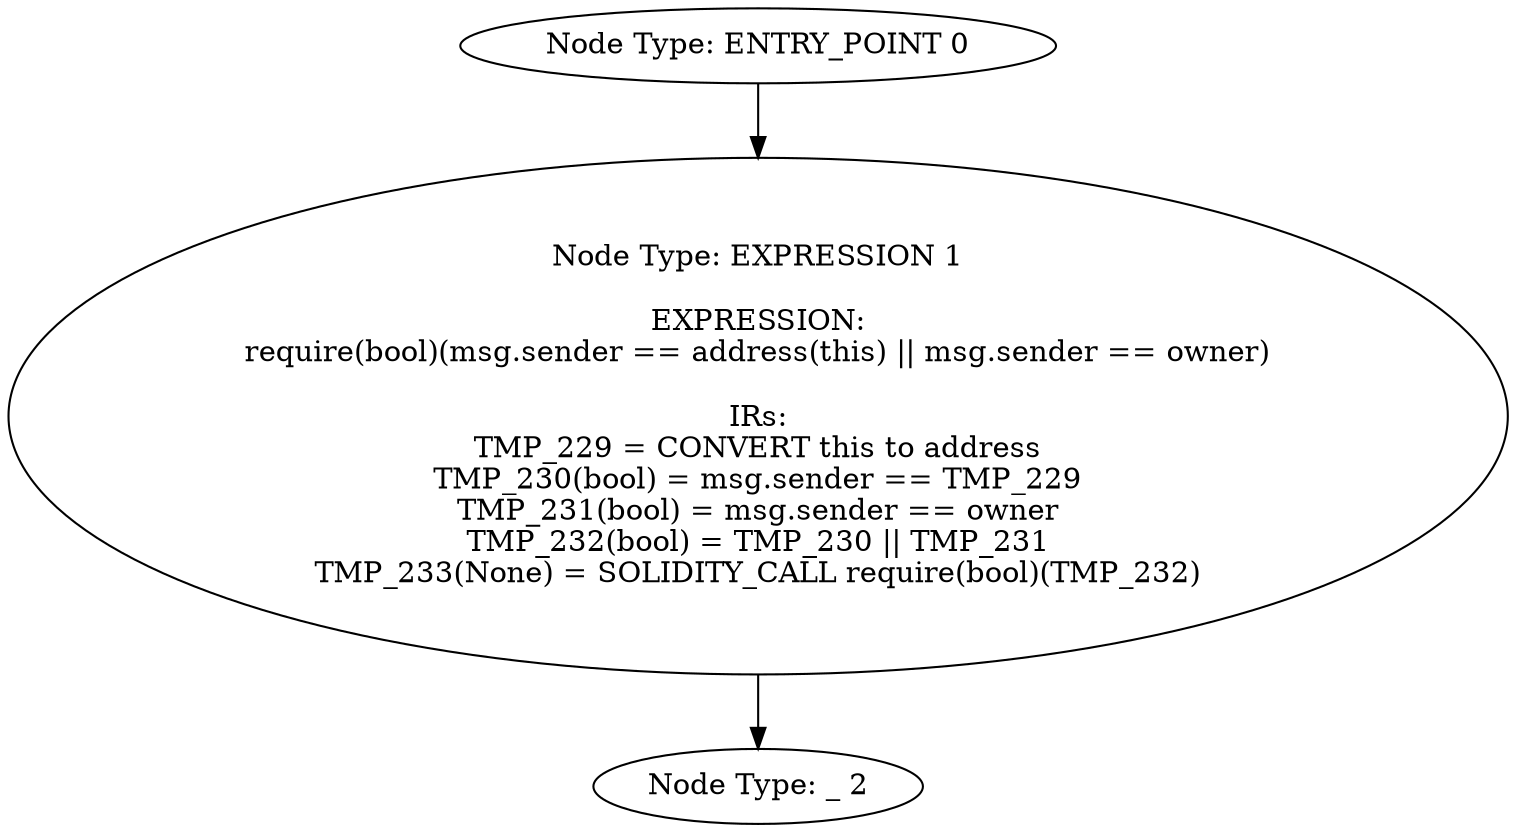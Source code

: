 digraph{
0[label="Node Type: ENTRY_POINT 0
"];
0->1;
1[label="Node Type: EXPRESSION 1

EXPRESSION:
require(bool)(msg.sender == address(this) || msg.sender == owner)

IRs:
TMP_229 = CONVERT this to address
TMP_230(bool) = msg.sender == TMP_229
TMP_231(bool) = msg.sender == owner
TMP_232(bool) = TMP_230 || TMP_231
TMP_233(None) = SOLIDITY_CALL require(bool)(TMP_232)"];
1->2;
2[label="Node Type: _ 2
"];
}
